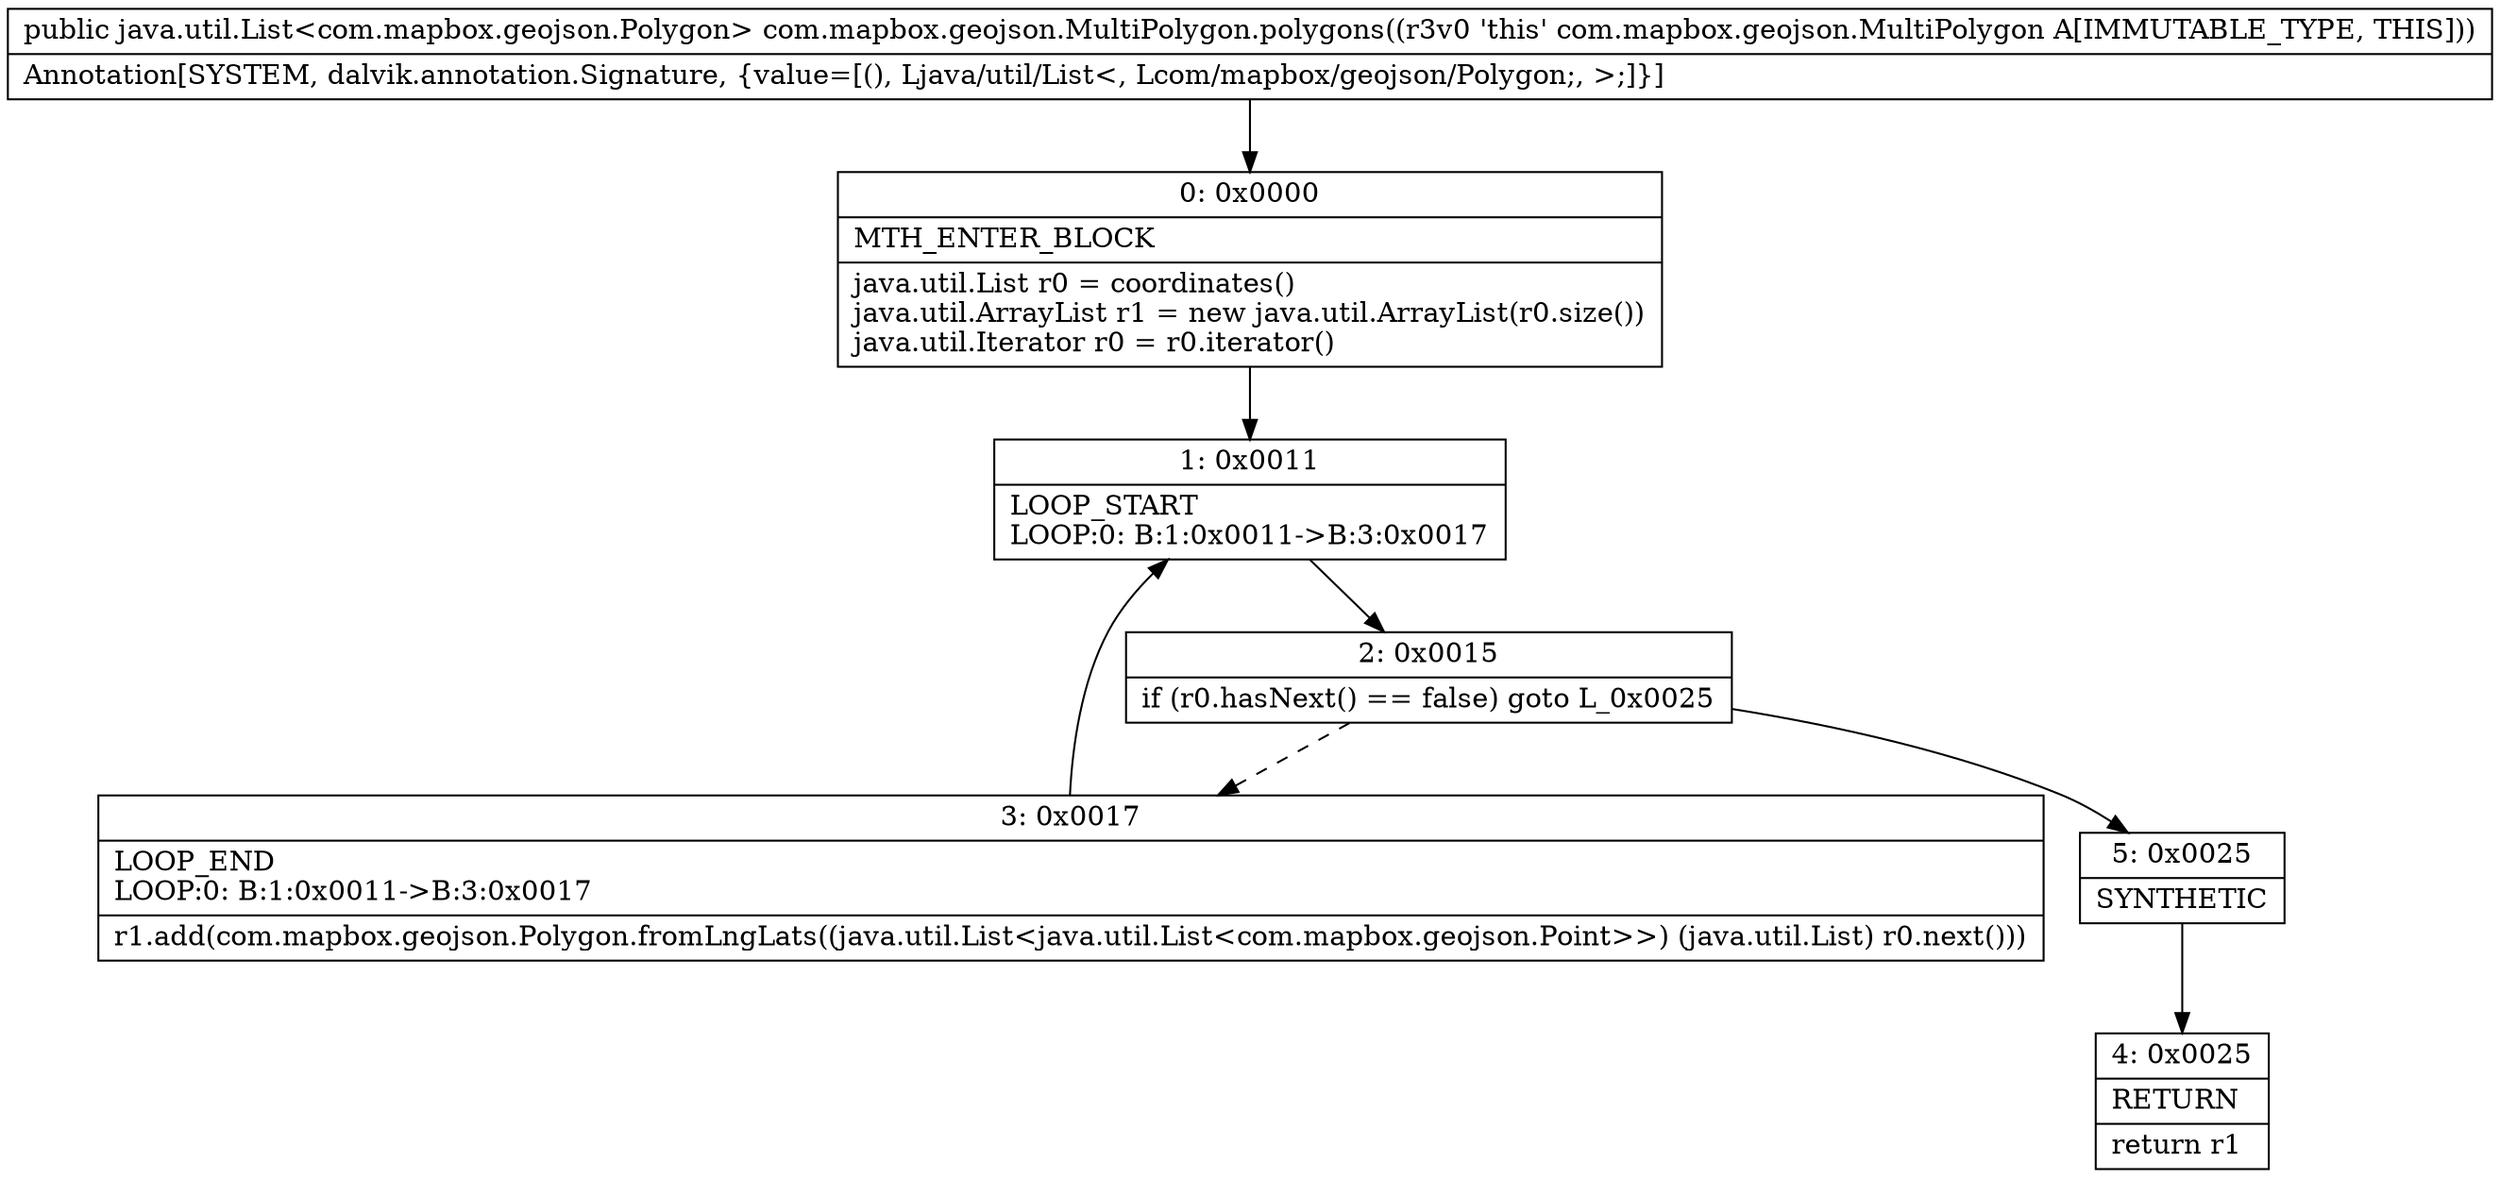 digraph "CFG forcom.mapbox.geojson.MultiPolygon.polygons()Ljava\/util\/List;" {
Node_0 [shape=record,label="{0\:\ 0x0000|MTH_ENTER_BLOCK\l|java.util.List r0 = coordinates()\ljava.util.ArrayList r1 = new java.util.ArrayList(r0.size())\ljava.util.Iterator r0 = r0.iterator()\l}"];
Node_1 [shape=record,label="{1\:\ 0x0011|LOOP_START\lLOOP:0: B:1:0x0011\-\>B:3:0x0017\l}"];
Node_2 [shape=record,label="{2\:\ 0x0015|if (r0.hasNext() == false) goto L_0x0025\l}"];
Node_3 [shape=record,label="{3\:\ 0x0017|LOOP_END\lLOOP:0: B:1:0x0011\-\>B:3:0x0017\l|r1.add(com.mapbox.geojson.Polygon.fromLngLats((java.util.List\<java.util.List\<com.mapbox.geojson.Point\>\>) (java.util.List) r0.next()))\l}"];
Node_4 [shape=record,label="{4\:\ 0x0025|RETURN\l|return r1\l}"];
Node_5 [shape=record,label="{5\:\ 0x0025|SYNTHETIC\l}"];
MethodNode[shape=record,label="{public java.util.List\<com.mapbox.geojson.Polygon\> com.mapbox.geojson.MultiPolygon.polygons((r3v0 'this' com.mapbox.geojson.MultiPolygon A[IMMUTABLE_TYPE, THIS]))  | Annotation[SYSTEM, dalvik.annotation.Signature, \{value=[(), Ljava\/util\/List\<, Lcom\/mapbox\/geojson\/Polygon;, \>;]\}]\l}"];
MethodNode -> Node_0;
Node_0 -> Node_1;
Node_1 -> Node_2;
Node_2 -> Node_3[style=dashed];
Node_2 -> Node_5;
Node_3 -> Node_1;
Node_5 -> Node_4;
}


